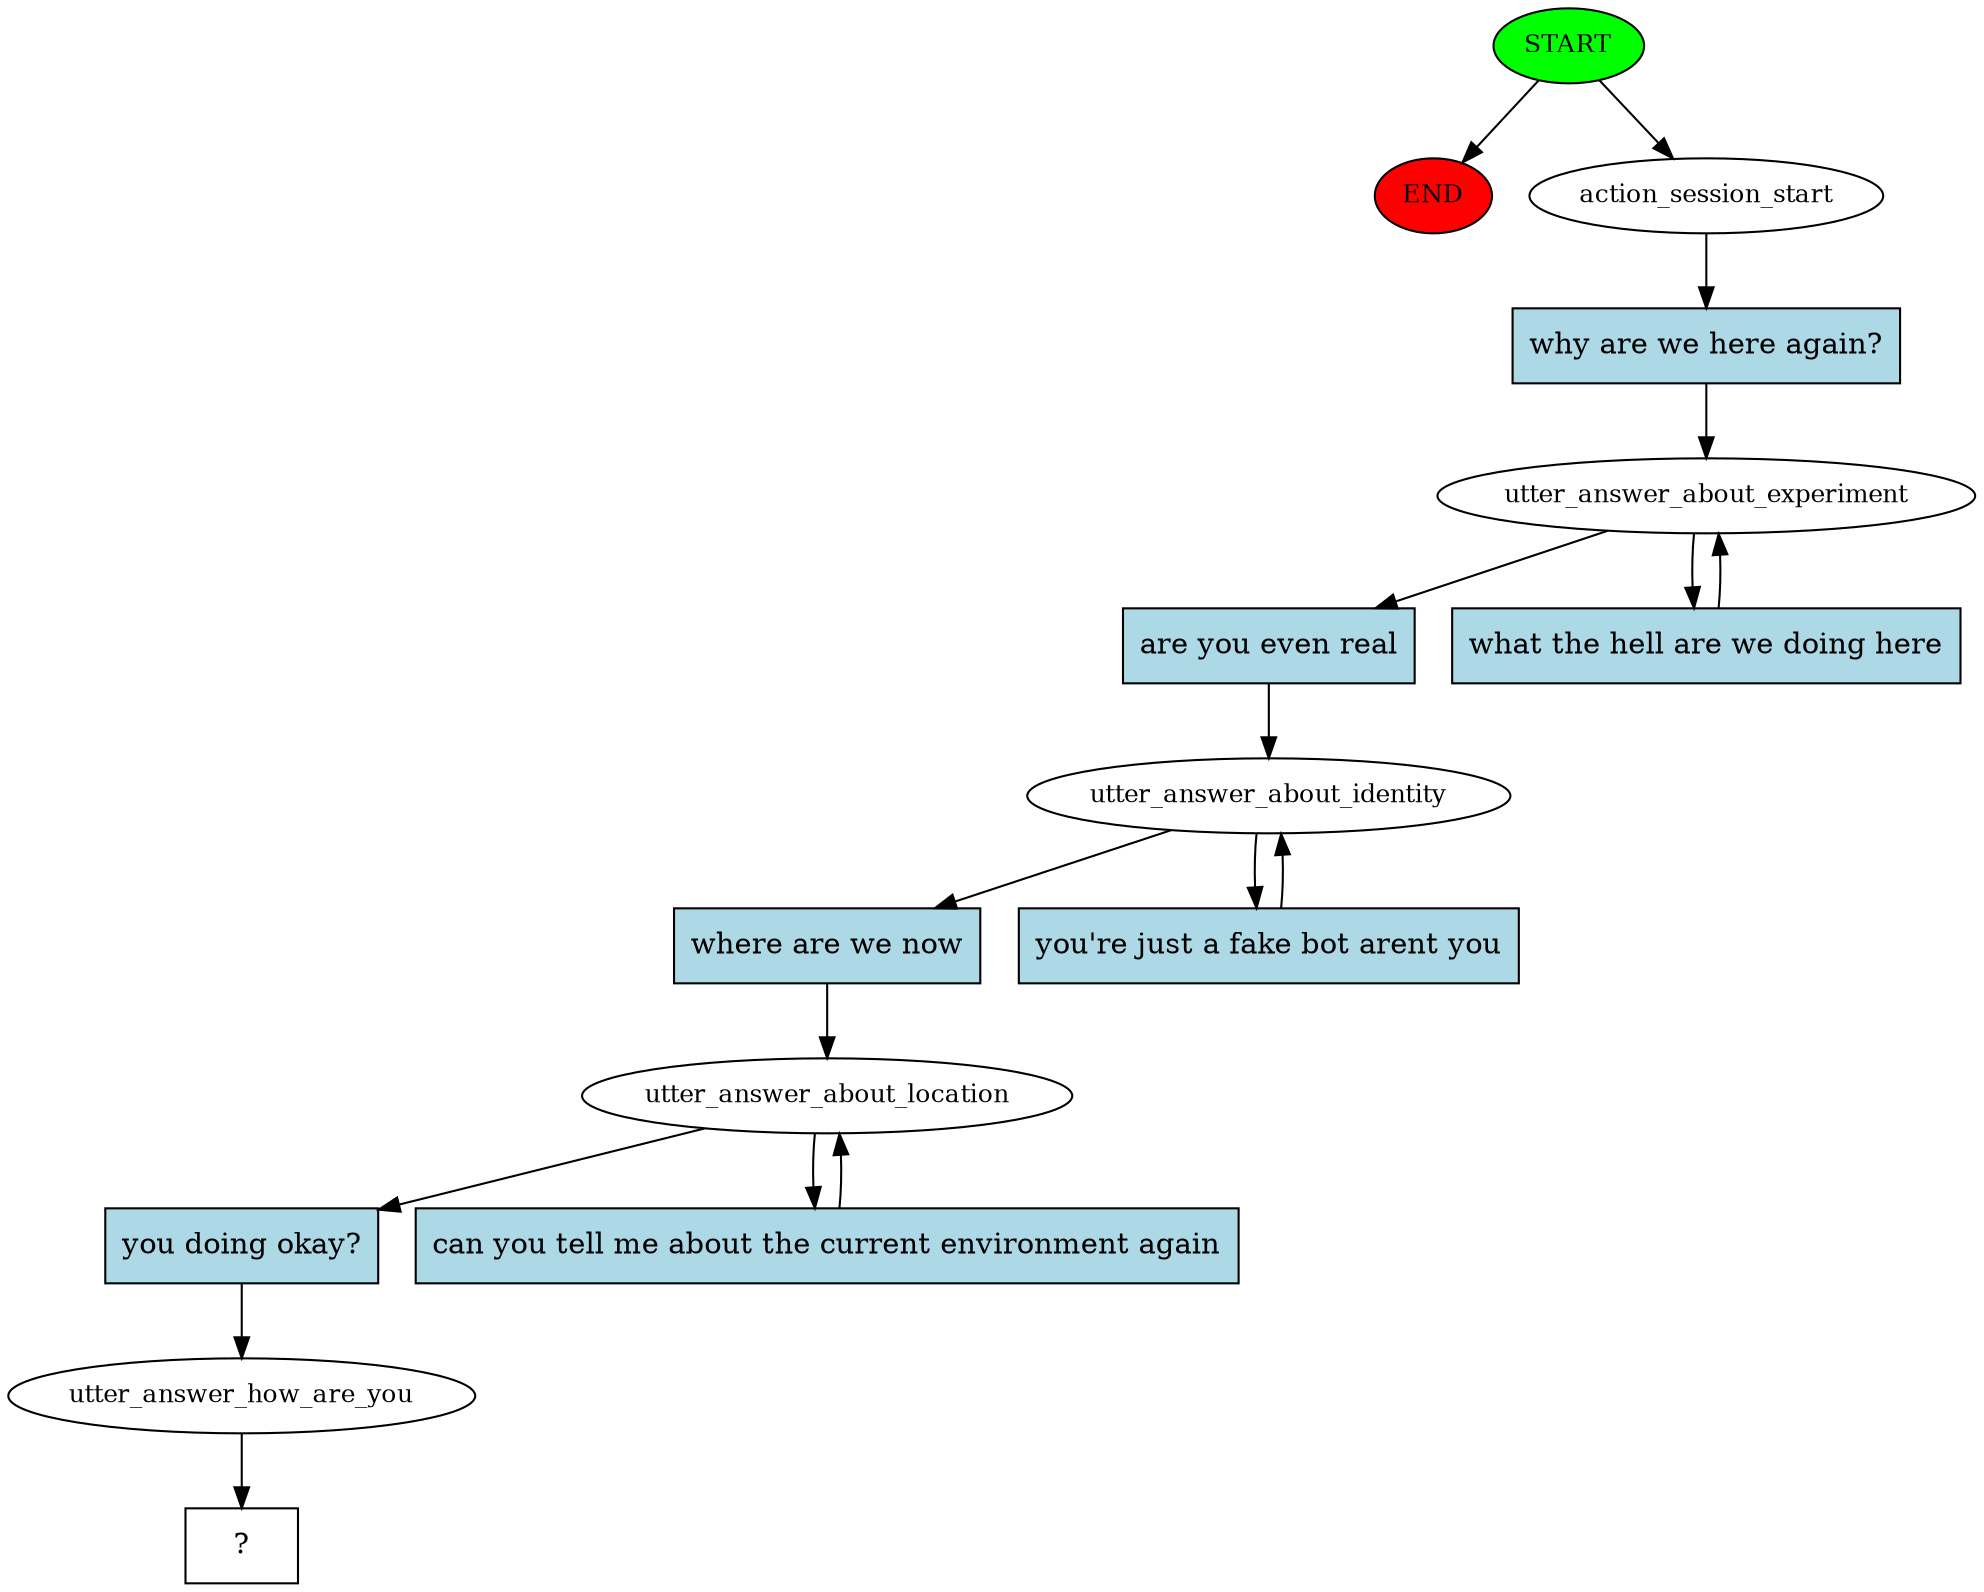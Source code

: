 digraph  {
0 [class="start active", fillcolor=green, fontsize=12, label=START, style=filled];
"-1" [class=end, fillcolor=red, fontsize=12, label=END, style=filled];
1 [class=active, fontsize=12, label=action_session_start];
2 [class=active, fontsize=12, label=utter_answer_about_experiment];
4 [class=active, fontsize=12, label=utter_answer_about_identity];
6 [class=active, fontsize=12, label=utter_answer_about_location];
8 [class=active, fontsize=12, label=utter_answer_how_are_you];
9 [class="intent dashed active", label="  ?  ", shape=rect];
10 [class="intent active", fillcolor=lightblue, label="why are we here again?", shape=rect, style=filled];
11 [class="intent active", fillcolor=lightblue, label="are you even real", shape=rect, style=filled];
12 [class="intent active", fillcolor=lightblue, label="what the hell are we doing here", shape=rect, style=filled];
13 [class="intent active", fillcolor=lightblue, label="where are we now", shape=rect, style=filled];
14 [class="intent active", fillcolor=lightblue, label="you're just a fake bot arent you", shape=rect, style=filled];
15 [class="intent active", fillcolor=lightblue, label="you doing okay?", shape=rect, style=filled];
16 [class="intent active", fillcolor=lightblue, label="can you tell me about the current environment again", shape=rect, style=filled];
0 -> "-1"  [class="", key=NONE, label=""];
0 -> 1  [class=active, key=NONE, label=""];
1 -> 10  [class=active, key=0];
2 -> 11  [class=active, key=0];
2 -> 12  [class=active, key=0];
4 -> 13  [class=active, key=0];
4 -> 14  [class=active, key=0];
6 -> 15  [class=active, key=0];
6 -> 16  [class=active, key=0];
8 -> 9  [class=active, key=NONE, label=""];
10 -> 2  [class=active, key=0];
11 -> 4  [class=active, key=0];
12 -> 2  [class=active, key=0];
13 -> 6  [class=active, key=0];
14 -> 4  [class=active, key=0];
15 -> 8  [class=active, key=0];
16 -> 6  [class=active, key=0];
}
